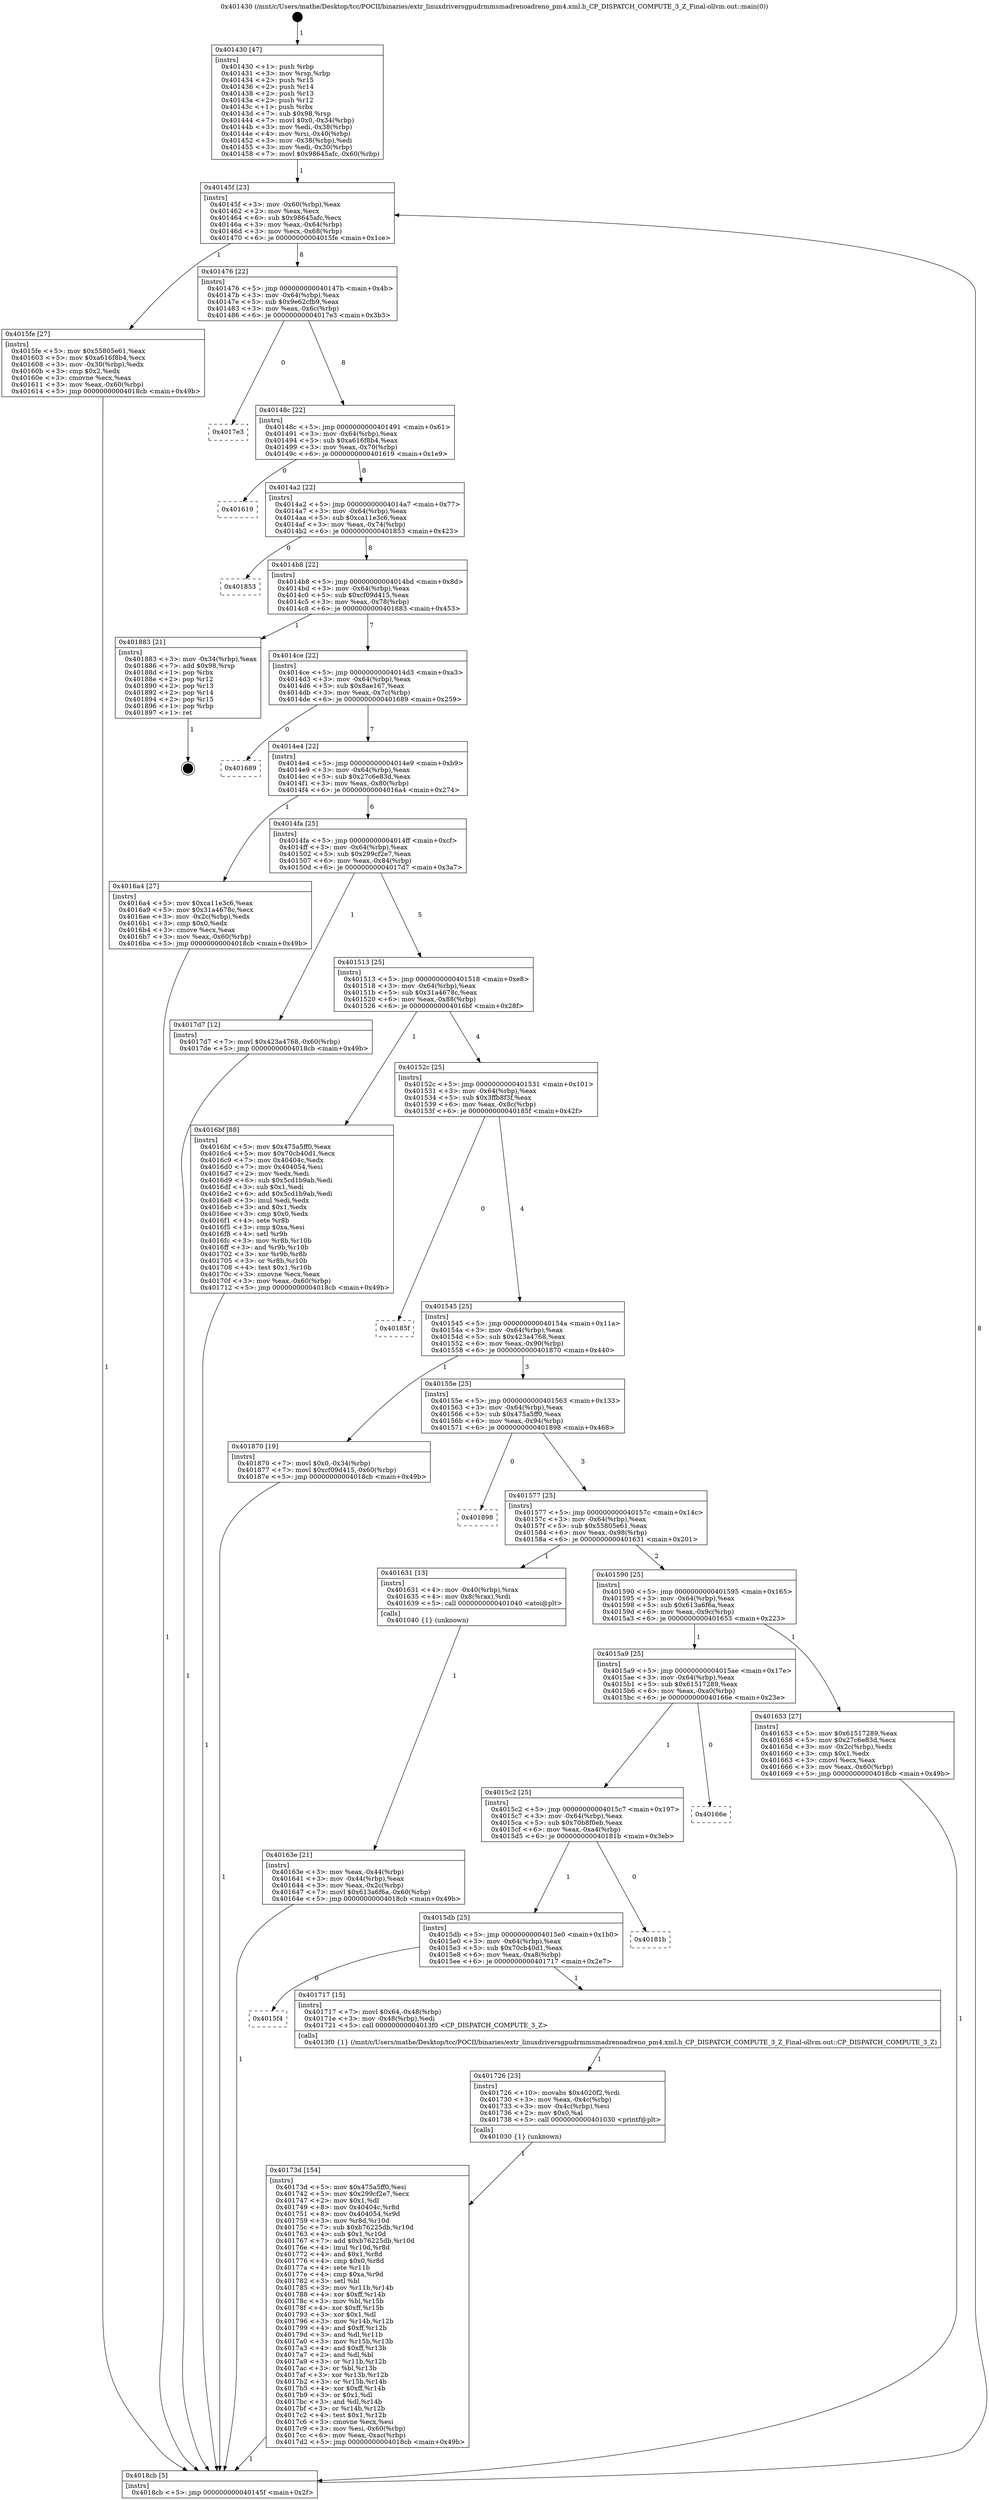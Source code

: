 digraph "0x401430" {
  label = "0x401430 (/mnt/c/Users/mathe/Desktop/tcc/POCII/binaries/extr_linuxdriversgpudrmmsmadrenoadreno_pm4.xml.h_CP_DISPATCH_COMPUTE_3_Z_Final-ollvm.out::main(0))"
  labelloc = "t"
  node[shape=record]

  Entry [label="",width=0.3,height=0.3,shape=circle,fillcolor=black,style=filled]
  "0x40145f" [label="{
     0x40145f [23]\l
     | [instrs]\l
     &nbsp;&nbsp;0x40145f \<+3\>: mov -0x60(%rbp),%eax\l
     &nbsp;&nbsp;0x401462 \<+2\>: mov %eax,%ecx\l
     &nbsp;&nbsp;0x401464 \<+6\>: sub $0x98645afc,%ecx\l
     &nbsp;&nbsp;0x40146a \<+3\>: mov %eax,-0x64(%rbp)\l
     &nbsp;&nbsp;0x40146d \<+3\>: mov %ecx,-0x68(%rbp)\l
     &nbsp;&nbsp;0x401470 \<+6\>: je 00000000004015fe \<main+0x1ce\>\l
  }"]
  "0x4015fe" [label="{
     0x4015fe [27]\l
     | [instrs]\l
     &nbsp;&nbsp;0x4015fe \<+5\>: mov $0x55805e61,%eax\l
     &nbsp;&nbsp;0x401603 \<+5\>: mov $0xa616f8b4,%ecx\l
     &nbsp;&nbsp;0x401608 \<+3\>: mov -0x30(%rbp),%edx\l
     &nbsp;&nbsp;0x40160b \<+3\>: cmp $0x2,%edx\l
     &nbsp;&nbsp;0x40160e \<+3\>: cmovne %ecx,%eax\l
     &nbsp;&nbsp;0x401611 \<+3\>: mov %eax,-0x60(%rbp)\l
     &nbsp;&nbsp;0x401614 \<+5\>: jmp 00000000004018cb \<main+0x49b\>\l
  }"]
  "0x401476" [label="{
     0x401476 [22]\l
     | [instrs]\l
     &nbsp;&nbsp;0x401476 \<+5\>: jmp 000000000040147b \<main+0x4b\>\l
     &nbsp;&nbsp;0x40147b \<+3\>: mov -0x64(%rbp),%eax\l
     &nbsp;&nbsp;0x40147e \<+5\>: sub $0x9e62cfb9,%eax\l
     &nbsp;&nbsp;0x401483 \<+3\>: mov %eax,-0x6c(%rbp)\l
     &nbsp;&nbsp;0x401486 \<+6\>: je 00000000004017e3 \<main+0x3b3\>\l
  }"]
  "0x4018cb" [label="{
     0x4018cb [5]\l
     | [instrs]\l
     &nbsp;&nbsp;0x4018cb \<+5\>: jmp 000000000040145f \<main+0x2f\>\l
  }"]
  "0x401430" [label="{
     0x401430 [47]\l
     | [instrs]\l
     &nbsp;&nbsp;0x401430 \<+1\>: push %rbp\l
     &nbsp;&nbsp;0x401431 \<+3\>: mov %rsp,%rbp\l
     &nbsp;&nbsp;0x401434 \<+2\>: push %r15\l
     &nbsp;&nbsp;0x401436 \<+2\>: push %r14\l
     &nbsp;&nbsp;0x401438 \<+2\>: push %r13\l
     &nbsp;&nbsp;0x40143a \<+2\>: push %r12\l
     &nbsp;&nbsp;0x40143c \<+1\>: push %rbx\l
     &nbsp;&nbsp;0x40143d \<+7\>: sub $0x98,%rsp\l
     &nbsp;&nbsp;0x401444 \<+7\>: movl $0x0,-0x34(%rbp)\l
     &nbsp;&nbsp;0x40144b \<+3\>: mov %edi,-0x38(%rbp)\l
     &nbsp;&nbsp;0x40144e \<+4\>: mov %rsi,-0x40(%rbp)\l
     &nbsp;&nbsp;0x401452 \<+3\>: mov -0x38(%rbp),%edi\l
     &nbsp;&nbsp;0x401455 \<+3\>: mov %edi,-0x30(%rbp)\l
     &nbsp;&nbsp;0x401458 \<+7\>: movl $0x98645afc,-0x60(%rbp)\l
  }"]
  Exit [label="",width=0.3,height=0.3,shape=circle,fillcolor=black,style=filled,peripheries=2]
  "0x4017e3" [label="{
     0x4017e3\l
  }", style=dashed]
  "0x40148c" [label="{
     0x40148c [22]\l
     | [instrs]\l
     &nbsp;&nbsp;0x40148c \<+5\>: jmp 0000000000401491 \<main+0x61\>\l
     &nbsp;&nbsp;0x401491 \<+3\>: mov -0x64(%rbp),%eax\l
     &nbsp;&nbsp;0x401494 \<+5\>: sub $0xa616f8b4,%eax\l
     &nbsp;&nbsp;0x401499 \<+3\>: mov %eax,-0x70(%rbp)\l
     &nbsp;&nbsp;0x40149c \<+6\>: je 0000000000401619 \<main+0x1e9\>\l
  }"]
  "0x40173d" [label="{
     0x40173d [154]\l
     | [instrs]\l
     &nbsp;&nbsp;0x40173d \<+5\>: mov $0x475a5ff0,%esi\l
     &nbsp;&nbsp;0x401742 \<+5\>: mov $0x299cf2e7,%ecx\l
     &nbsp;&nbsp;0x401747 \<+2\>: mov $0x1,%dl\l
     &nbsp;&nbsp;0x401749 \<+8\>: mov 0x40404c,%r8d\l
     &nbsp;&nbsp;0x401751 \<+8\>: mov 0x404054,%r9d\l
     &nbsp;&nbsp;0x401759 \<+3\>: mov %r8d,%r10d\l
     &nbsp;&nbsp;0x40175c \<+7\>: sub $0xb76225db,%r10d\l
     &nbsp;&nbsp;0x401763 \<+4\>: sub $0x1,%r10d\l
     &nbsp;&nbsp;0x401767 \<+7\>: add $0xb76225db,%r10d\l
     &nbsp;&nbsp;0x40176e \<+4\>: imul %r10d,%r8d\l
     &nbsp;&nbsp;0x401772 \<+4\>: and $0x1,%r8d\l
     &nbsp;&nbsp;0x401776 \<+4\>: cmp $0x0,%r8d\l
     &nbsp;&nbsp;0x40177a \<+4\>: sete %r11b\l
     &nbsp;&nbsp;0x40177e \<+4\>: cmp $0xa,%r9d\l
     &nbsp;&nbsp;0x401782 \<+3\>: setl %bl\l
     &nbsp;&nbsp;0x401785 \<+3\>: mov %r11b,%r14b\l
     &nbsp;&nbsp;0x401788 \<+4\>: xor $0xff,%r14b\l
     &nbsp;&nbsp;0x40178c \<+3\>: mov %bl,%r15b\l
     &nbsp;&nbsp;0x40178f \<+4\>: xor $0xff,%r15b\l
     &nbsp;&nbsp;0x401793 \<+3\>: xor $0x1,%dl\l
     &nbsp;&nbsp;0x401796 \<+3\>: mov %r14b,%r12b\l
     &nbsp;&nbsp;0x401799 \<+4\>: and $0xff,%r12b\l
     &nbsp;&nbsp;0x40179d \<+3\>: and %dl,%r11b\l
     &nbsp;&nbsp;0x4017a0 \<+3\>: mov %r15b,%r13b\l
     &nbsp;&nbsp;0x4017a3 \<+4\>: and $0xff,%r13b\l
     &nbsp;&nbsp;0x4017a7 \<+2\>: and %dl,%bl\l
     &nbsp;&nbsp;0x4017a9 \<+3\>: or %r11b,%r12b\l
     &nbsp;&nbsp;0x4017ac \<+3\>: or %bl,%r13b\l
     &nbsp;&nbsp;0x4017af \<+3\>: xor %r13b,%r12b\l
     &nbsp;&nbsp;0x4017b2 \<+3\>: or %r15b,%r14b\l
     &nbsp;&nbsp;0x4017b5 \<+4\>: xor $0xff,%r14b\l
     &nbsp;&nbsp;0x4017b9 \<+3\>: or $0x1,%dl\l
     &nbsp;&nbsp;0x4017bc \<+3\>: and %dl,%r14b\l
     &nbsp;&nbsp;0x4017bf \<+3\>: or %r14b,%r12b\l
     &nbsp;&nbsp;0x4017c2 \<+4\>: test $0x1,%r12b\l
     &nbsp;&nbsp;0x4017c6 \<+3\>: cmovne %ecx,%esi\l
     &nbsp;&nbsp;0x4017c9 \<+3\>: mov %esi,-0x60(%rbp)\l
     &nbsp;&nbsp;0x4017cc \<+6\>: mov %eax,-0xac(%rbp)\l
     &nbsp;&nbsp;0x4017d2 \<+5\>: jmp 00000000004018cb \<main+0x49b\>\l
  }"]
  "0x401619" [label="{
     0x401619\l
  }", style=dashed]
  "0x4014a2" [label="{
     0x4014a2 [22]\l
     | [instrs]\l
     &nbsp;&nbsp;0x4014a2 \<+5\>: jmp 00000000004014a7 \<main+0x77\>\l
     &nbsp;&nbsp;0x4014a7 \<+3\>: mov -0x64(%rbp),%eax\l
     &nbsp;&nbsp;0x4014aa \<+5\>: sub $0xca11e3c6,%eax\l
     &nbsp;&nbsp;0x4014af \<+3\>: mov %eax,-0x74(%rbp)\l
     &nbsp;&nbsp;0x4014b2 \<+6\>: je 0000000000401853 \<main+0x423\>\l
  }"]
  "0x401726" [label="{
     0x401726 [23]\l
     | [instrs]\l
     &nbsp;&nbsp;0x401726 \<+10\>: movabs $0x4020f2,%rdi\l
     &nbsp;&nbsp;0x401730 \<+3\>: mov %eax,-0x4c(%rbp)\l
     &nbsp;&nbsp;0x401733 \<+3\>: mov -0x4c(%rbp),%esi\l
     &nbsp;&nbsp;0x401736 \<+2\>: mov $0x0,%al\l
     &nbsp;&nbsp;0x401738 \<+5\>: call 0000000000401030 \<printf@plt\>\l
     | [calls]\l
     &nbsp;&nbsp;0x401030 \{1\} (unknown)\l
  }"]
  "0x401853" [label="{
     0x401853\l
  }", style=dashed]
  "0x4014b8" [label="{
     0x4014b8 [22]\l
     | [instrs]\l
     &nbsp;&nbsp;0x4014b8 \<+5\>: jmp 00000000004014bd \<main+0x8d\>\l
     &nbsp;&nbsp;0x4014bd \<+3\>: mov -0x64(%rbp),%eax\l
     &nbsp;&nbsp;0x4014c0 \<+5\>: sub $0xcf09d415,%eax\l
     &nbsp;&nbsp;0x4014c5 \<+3\>: mov %eax,-0x78(%rbp)\l
     &nbsp;&nbsp;0x4014c8 \<+6\>: je 0000000000401883 \<main+0x453\>\l
  }"]
  "0x4015f4" [label="{
     0x4015f4\l
  }", style=dashed]
  "0x401883" [label="{
     0x401883 [21]\l
     | [instrs]\l
     &nbsp;&nbsp;0x401883 \<+3\>: mov -0x34(%rbp),%eax\l
     &nbsp;&nbsp;0x401886 \<+7\>: add $0x98,%rsp\l
     &nbsp;&nbsp;0x40188d \<+1\>: pop %rbx\l
     &nbsp;&nbsp;0x40188e \<+2\>: pop %r12\l
     &nbsp;&nbsp;0x401890 \<+2\>: pop %r13\l
     &nbsp;&nbsp;0x401892 \<+2\>: pop %r14\l
     &nbsp;&nbsp;0x401894 \<+2\>: pop %r15\l
     &nbsp;&nbsp;0x401896 \<+1\>: pop %rbp\l
     &nbsp;&nbsp;0x401897 \<+1\>: ret\l
  }"]
  "0x4014ce" [label="{
     0x4014ce [22]\l
     | [instrs]\l
     &nbsp;&nbsp;0x4014ce \<+5\>: jmp 00000000004014d3 \<main+0xa3\>\l
     &nbsp;&nbsp;0x4014d3 \<+3\>: mov -0x64(%rbp),%eax\l
     &nbsp;&nbsp;0x4014d6 \<+5\>: sub $0x8ae167,%eax\l
     &nbsp;&nbsp;0x4014db \<+3\>: mov %eax,-0x7c(%rbp)\l
     &nbsp;&nbsp;0x4014de \<+6\>: je 0000000000401689 \<main+0x259\>\l
  }"]
  "0x401717" [label="{
     0x401717 [15]\l
     | [instrs]\l
     &nbsp;&nbsp;0x401717 \<+7\>: movl $0x64,-0x48(%rbp)\l
     &nbsp;&nbsp;0x40171e \<+3\>: mov -0x48(%rbp),%edi\l
     &nbsp;&nbsp;0x401721 \<+5\>: call 00000000004013f0 \<CP_DISPATCH_COMPUTE_3_Z\>\l
     | [calls]\l
     &nbsp;&nbsp;0x4013f0 \{1\} (/mnt/c/Users/mathe/Desktop/tcc/POCII/binaries/extr_linuxdriversgpudrmmsmadrenoadreno_pm4.xml.h_CP_DISPATCH_COMPUTE_3_Z_Final-ollvm.out::CP_DISPATCH_COMPUTE_3_Z)\l
  }"]
  "0x401689" [label="{
     0x401689\l
  }", style=dashed]
  "0x4014e4" [label="{
     0x4014e4 [22]\l
     | [instrs]\l
     &nbsp;&nbsp;0x4014e4 \<+5\>: jmp 00000000004014e9 \<main+0xb9\>\l
     &nbsp;&nbsp;0x4014e9 \<+3\>: mov -0x64(%rbp),%eax\l
     &nbsp;&nbsp;0x4014ec \<+5\>: sub $0x27c6e83d,%eax\l
     &nbsp;&nbsp;0x4014f1 \<+3\>: mov %eax,-0x80(%rbp)\l
     &nbsp;&nbsp;0x4014f4 \<+6\>: je 00000000004016a4 \<main+0x274\>\l
  }"]
  "0x4015db" [label="{
     0x4015db [25]\l
     | [instrs]\l
     &nbsp;&nbsp;0x4015db \<+5\>: jmp 00000000004015e0 \<main+0x1b0\>\l
     &nbsp;&nbsp;0x4015e0 \<+3\>: mov -0x64(%rbp),%eax\l
     &nbsp;&nbsp;0x4015e3 \<+5\>: sub $0x70cb40d1,%eax\l
     &nbsp;&nbsp;0x4015e8 \<+6\>: mov %eax,-0xa8(%rbp)\l
     &nbsp;&nbsp;0x4015ee \<+6\>: je 0000000000401717 \<main+0x2e7\>\l
  }"]
  "0x4016a4" [label="{
     0x4016a4 [27]\l
     | [instrs]\l
     &nbsp;&nbsp;0x4016a4 \<+5\>: mov $0xca11e3c6,%eax\l
     &nbsp;&nbsp;0x4016a9 \<+5\>: mov $0x31a4678c,%ecx\l
     &nbsp;&nbsp;0x4016ae \<+3\>: mov -0x2c(%rbp),%edx\l
     &nbsp;&nbsp;0x4016b1 \<+3\>: cmp $0x0,%edx\l
     &nbsp;&nbsp;0x4016b4 \<+3\>: cmove %ecx,%eax\l
     &nbsp;&nbsp;0x4016b7 \<+3\>: mov %eax,-0x60(%rbp)\l
     &nbsp;&nbsp;0x4016ba \<+5\>: jmp 00000000004018cb \<main+0x49b\>\l
  }"]
  "0x4014fa" [label="{
     0x4014fa [25]\l
     | [instrs]\l
     &nbsp;&nbsp;0x4014fa \<+5\>: jmp 00000000004014ff \<main+0xcf\>\l
     &nbsp;&nbsp;0x4014ff \<+3\>: mov -0x64(%rbp),%eax\l
     &nbsp;&nbsp;0x401502 \<+5\>: sub $0x299cf2e7,%eax\l
     &nbsp;&nbsp;0x401507 \<+6\>: mov %eax,-0x84(%rbp)\l
     &nbsp;&nbsp;0x40150d \<+6\>: je 00000000004017d7 \<main+0x3a7\>\l
  }"]
  "0x40181b" [label="{
     0x40181b\l
  }", style=dashed]
  "0x4017d7" [label="{
     0x4017d7 [12]\l
     | [instrs]\l
     &nbsp;&nbsp;0x4017d7 \<+7\>: movl $0x423a4768,-0x60(%rbp)\l
     &nbsp;&nbsp;0x4017de \<+5\>: jmp 00000000004018cb \<main+0x49b\>\l
  }"]
  "0x401513" [label="{
     0x401513 [25]\l
     | [instrs]\l
     &nbsp;&nbsp;0x401513 \<+5\>: jmp 0000000000401518 \<main+0xe8\>\l
     &nbsp;&nbsp;0x401518 \<+3\>: mov -0x64(%rbp),%eax\l
     &nbsp;&nbsp;0x40151b \<+5\>: sub $0x31a4678c,%eax\l
     &nbsp;&nbsp;0x401520 \<+6\>: mov %eax,-0x88(%rbp)\l
     &nbsp;&nbsp;0x401526 \<+6\>: je 00000000004016bf \<main+0x28f\>\l
  }"]
  "0x4015c2" [label="{
     0x4015c2 [25]\l
     | [instrs]\l
     &nbsp;&nbsp;0x4015c2 \<+5\>: jmp 00000000004015c7 \<main+0x197\>\l
     &nbsp;&nbsp;0x4015c7 \<+3\>: mov -0x64(%rbp),%eax\l
     &nbsp;&nbsp;0x4015ca \<+5\>: sub $0x70b8f0eb,%eax\l
     &nbsp;&nbsp;0x4015cf \<+6\>: mov %eax,-0xa4(%rbp)\l
     &nbsp;&nbsp;0x4015d5 \<+6\>: je 000000000040181b \<main+0x3eb\>\l
  }"]
  "0x4016bf" [label="{
     0x4016bf [88]\l
     | [instrs]\l
     &nbsp;&nbsp;0x4016bf \<+5\>: mov $0x475a5ff0,%eax\l
     &nbsp;&nbsp;0x4016c4 \<+5\>: mov $0x70cb40d1,%ecx\l
     &nbsp;&nbsp;0x4016c9 \<+7\>: mov 0x40404c,%edx\l
     &nbsp;&nbsp;0x4016d0 \<+7\>: mov 0x404054,%esi\l
     &nbsp;&nbsp;0x4016d7 \<+2\>: mov %edx,%edi\l
     &nbsp;&nbsp;0x4016d9 \<+6\>: sub $0x5cd1b9ab,%edi\l
     &nbsp;&nbsp;0x4016df \<+3\>: sub $0x1,%edi\l
     &nbsp;&nbsp;0x4016e2 \<+6\>: add $0x5cd1b9ab,%edi\l
     &nbsp;&nbsp;0x4016e8 \<+3\>: imul %edi,%edx\l
     &nbsp;&nbsp;0x4016eb \<+3\>: and $0x1,%edx\l
     &nbsp;&nbsp;0x4016ee \<+3\>: cmp $0x0,%edx\l
     &nbsp;&nbsp;0x4016f1 \<+4\>: sete %r8b\l
     &nbsp;&nbsp;0x4016f5 \<+3\>: cmp $0xa,%esi\l
     &nbsp;&nbsp;0x4016f8 \<+4\>: setl %r9b\l
     &nbsp;&nbsp;0x4016fc \<+3\>: mov %r8b,%r10b\l
     &nbsp;&nbsp;0x4016ff \<+3\>: and %r9b,%r10b\l
     &nbsp;&nbsp;0x401702 \<+3\>: xor %r9b,%r8b\l
     &nbsp;&nbsp;0x401705 \<+3\>: or %r8b,%r10b\l
     &nbsp;&nbsp;0x401708 \<+4\>: test $0x1,%r10b\l
     &nbsp;&nbsp;0x40170c \<+3\>: cmovne %ecx,%eax\l
     &nbsp;&nbsp;0x40170f \<+3\>: mov %eax,-0x60(%rbp)\l
     &nbsp;&nbsp;0x401712 \<+5\>: jmp 00000000004018cb \<main+0x49b\>\l
  }"]
  "0x40152c" [label="{
     0x40152c [25]\l
     | [instrs]\l
     &nbsp;&nbsp;0x40152c \<+5\>: jmp 0000000000401531 \<main+0x101\>\l
     &nbsp;&nbsp;0x401531 \<+3\>: mov -0x64(%rbp),%eax\l
     &nbsp;&nbsp;0x401534 \<+5\>: sub $0x3ffb8f3f,%eax\l
     &nbsp;&nbsp;0x401539 \<+6\>: mov %eax,-0x8c(%rbp)\l
     &nbsp;&nbsp;0x40153f \<+6\>: je 000000000040185f \<main+0x42f\>\l
  }"]
  "0x40166e" [label="{
     0x40166e\l
  }", style=dashed]
  "0x40185f" [label="{
     0x40185f\l
  }", style=dashed]
  "0x401545" [label="{
     0x401545 [25]\l
     | [instrs]\l
     &nbsp;&nbsp;0x401545 \<+5\>: jmp 000000000040154a \<main+0x11a\>\l
     &nbsp;&nbsp;0x40154a \<+3\>: mov -0x64(%rbp),%eax\l
     &nbsp;&nbsp;0x40154d \<+5\>: sub $0x423a4768,%eax\l
     &nbsp;&nbsp;0x401552 \<+6\>: mov %eax,-0x90(%rbp)\l
     &nbsp;&nbsp;0x401558 \<+6\>: je 0000000000401870 \<main+0x440\>\l
  }"]
  "0x4015a9" [label="{
     0x4015a9 [25]\l
     | [instrs]\l
     &nbsp;&nbsp;0x4015a9 \<+5\>: jmp 00000000004015ae \<main+0x17e\>\l
     &nbsp;&nbsp;0x4015ae \<+3\>: mov -0x64(%rbp),%eax\l
     &nbsp;&nbsp;0x4015b1 \<+5\>: sub $0x61517289,%eax\l
     &nbsp;&nbsp;0x4015b6 \<+6\>: mov %eax,-0xa0(%rbp)\l
     &nbsp;&nbsp;0x4015bc \<+6\>: je 000000000040166e \<main+0x23e\>\l
  }"]
  "0x401870" [label="{
     0x401870 [19]\l
     | [instrs]\l
     &nbsp;&nbsp;0x401870 \<+7\>: movl $0x0,-0x34(%rbp)\l
     &nbsp;&nbsp;0x401877 \<+7\>: movl $0xcf09d415,-0x60(%rbp)\l
     &nbsp;&nbsp;0x40187e \<+5\>: jmp 00000000004018cb \<main+0x49b\>\l
  }"]
  "0x40155e" [label="{
     0x40155e [25]\l
     | [instrs]\l
     &nbsp;&nbsp;0x40155e \<+5\>: jmp 0000000000401563 \<main+0x133\>\l
     &nbsp;&nbsp;0x401563 \<+3\>: mov -0x64(%rbp),%eax\l
     &nbsp;&nbsp;0x401566 \<+5\>: sub $0x475a5ff0,%eax\l
     &nbsp;&nbsp;0x40156b \<+6\>: mov %eax,-0x94(%rbp)\l
     &nbsp;&nbsp;0x401571 \<+6\>: je 0000000000401898 \<main+0x468\>\l
  }"]
  "0x401653" [label="{
     0x401653 [27]\l
     | [instrs]\l
     &nbsp;&nbsp;0x401653 \<+5\>: mov $0x61517289,%eax\l
     &nbsp;&nbsp;0x401658 \<+5\>: mov $0x27c6e83d,%ecx\l
     &nbsp;&nbsp;0x40165d \<+3\>: mov -0x2c(%rbp),%edx\l
     &nbsp;&nbsp;0x401660 \<+3\>: cmp $0x1,%edx\l
     &nbsp;&nbsp;0x401663 \<+3\>: cmovl %ecx,%eax\l
     &nbsp;&nbsp;0x401666 \<+3\>: mov %eax,-0x60(%rbp)\l
     &nbsp;&nbsp;0x401669 \<+5\>: jmp 00000000004018cb \<main+0x49b\>\l
  }"]
  "0x401898" [label="{
     0x401898\l
  }", style=dashed]
  "0x401577" [label="{
     0x401577 [25]\l
     | [instrs]\l
     &nbsp;&nbsp;0x401577 \<+5\>: jmp 000000000040157c \<main+0x14c\>\l
     &nbsp;&nbsp;0x40157c \<+3\>: mov -0x64(%rbp),%eax\l
     &nbsp;&nbsp;0x40157f \<+5\>: sub $0x55805e61,%eax\l
     &nbsp;&nbsp;0x401584 \<+6\>: mov %eax,-0x98(%rbp)\l
     &nbsp;&nbsp;0x40158a \<+6\>: je 0000000000401631 \<main+0x201\>\l
  }"]
  "0x40163e" [label="{
     0x40163e [21]\l
     | [instrs]\l
     &nbsp;&nbsp;0x40163e \<+3\>: mov %eax,-0x44(%rbp)\l
     &nbsp;&nbsp;0x401641 \<+3\>: mov -0x44(%rbp),%eax\l
     &nbsp;&nbsp;0x401644 \<+3\>: mov %eax,-0x2c(%rbp)\l
     &nbsp;&nbsp;0x401647 \<+7\>: movl $0x613a6f6a,-0x60(%rbp)\l
     &nbsp;&nbsp;0x40164e \<+5\>: jmp 00000000004018cb \<main+0x49b\>\l
  }"]
  "0x401631" [label="{
     0x401631 [13]\l
     | [instrs]\l
     &nbsp;&nbsp;0x401631 \<+4\>: mov -0x40(%rbp),%rax\l
     &nbsp;&nbsp;0x401635 \<+4\>: mov 0x8(%rax),%rdi\l
     &nbsp;&nbsp;0x401639 \<+5\>: call 0000000000401040 \<atoi@plt\>\l
     | [calls]\l
     &nbsp;&nbsp;0x401040 \{1\} (unknown)\l
  }"]
  "0x401590" [label="{
     0x401590 [25]\l
     | [instrs]\l
     &nbsp;&nbsp;0x401590 \<+5\>: jmp 0000000000401595 \<main+0x165\>\l
     &nbsp;&nbsp;0x401595 \<+3\>: mov -0x64(%rbp),%eax\l
     &nbsp;&nbsp;0x401598 \<+5\>: sub $0x613a6f6a,%eax\l
     &nbsp;&nbsp;0x40159d \<+6\>: mov %eax,-0x9c(%rbp)\l
     &nbsp;&nbsp;0x4015a3 \<+6\>: je 0000000000401653 \<main+0x223\>\l
  }"]
  Entry -> "0x401430" [label=" 1"]
  "0x40145f" -> "0x4015fe" [label=" 1"]
  "0x40145f" -> "0x401476" [label=" 8"]
  "0x4015fe" -> "0x4018cb" [label=" 1"]
  "0x401430" -> "0x40145f" [label=" 1"]
  "0x4018cb" -> "0x40145f" [label=" 8"]
  "0x401883" -> Exit [label=" 1"]
  "0x401476" -> "0x4017e3" [label=" 0"]
  "0x401476" -> "0x40148c" [label=" 8"]
  "0x401870" -> "0x4018cb" [label=" 1"]
  "0x40148c" -> "0x401619" [label=" 0"]
  "0x40148c" -> "0x4014a2" [label=" 8"]
  "0x4017d7" -> "0x4018cb" [label=" 1"]
  "0x4014a2" -> "0x401853" [label=" 0"]
  "0x4014a2" -> "0x4014b8" [label=" 8"]
  "0x40173d" -> "0x4018cb" [label=" 1"]
  "0x4014b8" -> "0x401883" [label=" 1"]
  "0x4014b8" -> "0x4014ce" [label=" 7"]
  "0x401726" -> "0x40173d" [label=" 1"]
  "0x4014ce" -> "0x401689" [label=" 0"]
  "0x4014ce" -> "0x4014e4" [label=" 7"]
  "0x401717" -> "0x401726" [label=" 1"]
  "0x4014e4" -> "0x4016a4" [label=" 1"]
  "0x4014e4" -> "0x4014fa" [label=" 6"]
  "0x4015db" -> "0x401717" [label=" 1"]
  "0x4014fa" -> "0x4017d7" [label=" 1"]
  "0x4014fa" -> "0x401513" [label=" 5"]
  "0x4015db" -> "0x4015f4" [label=" 0"]
  "0x401513" -> "0x4016bf" [label=" 1"]
  "0x401513" -> "0x40152c" [label=" 4"]
  "0x4015c2" -> "0x40181b" [label=" 0"]
  "0x40152c" -> "0x40185f" [label=" 0"]
  "0x40152c" -> "0x401545" [label=" 4"]
  "0x4015c2" -> "0x4015db" [label=" 1"]
  "0x401545" -> "0x401870" [label=" 1"]
  "0x401545" -> "0x40155e" [label=" 3"]
  "0x4015a9" -> "0x40166e" [label=" 0"]
  "0x40155e" -> "0x401898" [label=" 0"]
  "0x40155e" -> "0x401577" [label=" 3"]
  "0x4015a9" -> "0x4015c2" [label=" 1"]
  "0x401577" -> "0x401631" [label=" 1"]
  "0x401577" -> "0x401590" [label=" 2"]
  "0x401631" -> "0x40163e" [label=" 1"]
  "0x40163e" -> "0x4018cb" [label=" 1"]
  "0x4016bf" -> "0x4018cb" [label=" 1"]
  "0x401590" -> "0x401653" [label=" 1"]
  "0x401590" -> "0x4015a9" [label=" 1"]
  "0x401653" -> "0x4018cb" [label=" 1"]
  "0x4016a4" -> "0x4018cb" [label=" 1"]
}
